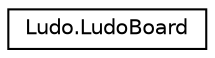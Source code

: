 digraph "Graphical Class Hierarchy"
{
  edge [fontname="Helvetica",fontsize="10",labelfontname="Helvetica",labelfontsize="10"];
  node [fontname="Helvetica",fontsize="10",shape=record];
  rankdir="LR";
  Node1 [label="Ludo.LudoBoard",height=0.2,width=0.4,color="black", fillcolor="white", style="filled",URL="$class_ludo_1_1_ludo_board.html",tooltip="Stores information about the state of the ludo board. "];
}
